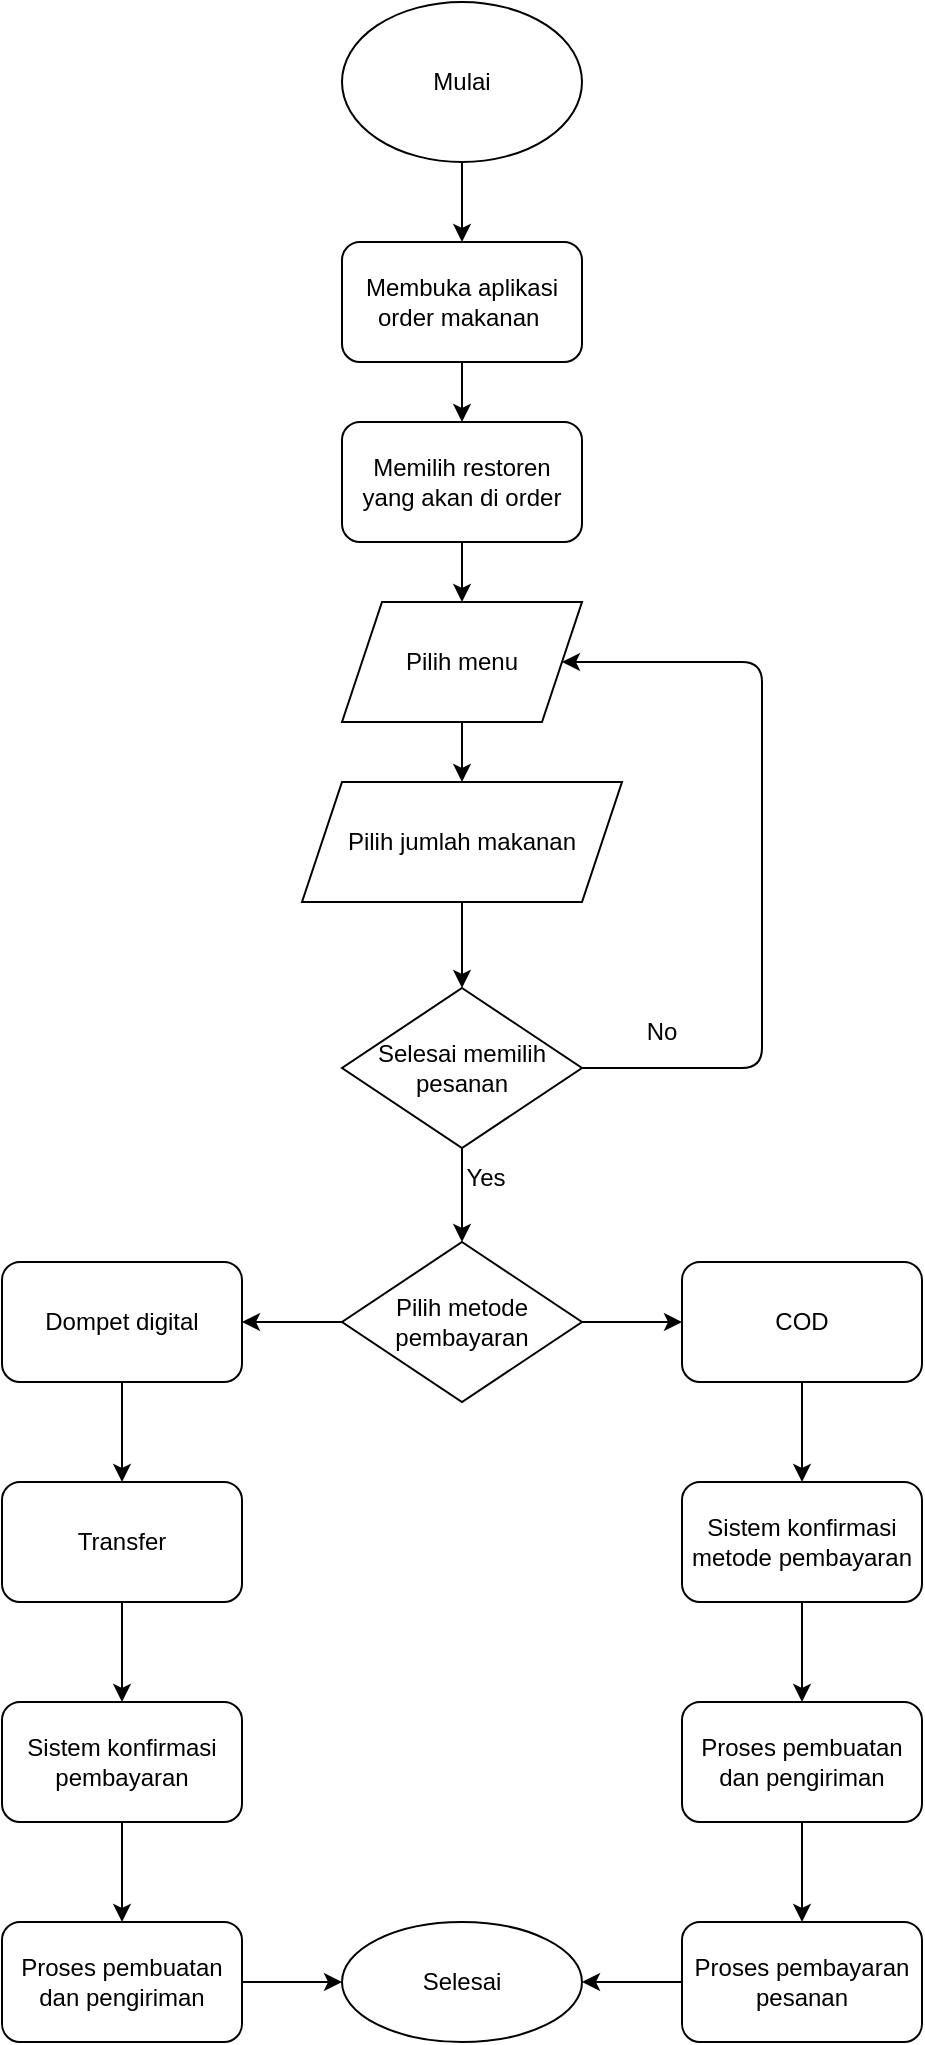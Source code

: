 <mxfile>
    <diagram id="UtM8eiqQJST5jcd6NU3S" name="Page-1">
        <mxGraphModel dx="583" dy="242" grid="1" gridSize="10" guides="1" tooltips="1" connect="1" arrows="1" fold="1" page="1" pageScale="1" pageWidth="850" pageHeight="1100" math="0" shadow="0">
            <root>
                <mxCell id="0"/>
                <mxCell id="1" parent="0"/>
                <mxCell id="5" value="" style="edgeStyle=none;html=1;" edge="1" parent="1" source="2" target="4">
                    <mxGeometry relative="1" as="geometry"/>
                </mxCell>
                <mxCell id="2" value="Mulai" style="ellipse;whiteSpace=wrap;html=1;" vertex="1" parent="1">
                    <mxGeometry x="220" y="120" width="120" height="80" as="geometry"/>
                </mxCell>
                <mxCell id="9" value="" style="edgeStyle=none;html=1;" edge="1" parent="1" source="4" target="6">
                    <mxGeometry relative="1" as="geometry"/>
                </mxCell>
                <mxCell id="4" value="Membuka aplikasi order makanan&amp;nbsp;" style="rounded=1;whiteSpace=wrap;html=1;" vertex="1" parent="1">
                    <mxGeometry x="220" y="240" width="120" height="60" as="geometry"/>
                </mxCell>
                <mxCell id="13" value="" style="edgeStyle=none;html=1;" edge="1" parent="1" source="6" target="10">
                    <mxGeometry relative="1" as="geometry"/>
                </mxCell>
                <mxCell id="6" value="Memilih restoren yang akan di order" style="rounded=1;whiteSpace=wrap;html=1;" vertex="1" parent="1">
                    <mxGeometry x="220" y="330" width="120" height="60" as="geometry"/>
                </mxCell>
                <mxCell id="15" value="" style="edgeStyle=none;html=1;" edge="1" parent="1" source="10" target="14">
                    <mxGeometry relative="1" as="geometry"/>
                </mxCell>
                <mxCell id="10" value="Pilih menu" style="shape=parallelogram;perimeter=parallelogramPerimeter;whiteSpace=wrap;html=1;fixedSize=1;" vertex="1" parent="1">
                    <mxGeometry x="220" y="420" width="120" height="60" as="geometry"/>
                </mxCell>
                <mxCell id="30" value="" style="edgeStyle=none;html=1;" edge="1" parent="1" source="14" target="18">
                    <mxGeometry relative="1" as="geometry"/>
                </mxCell>
                <mxCell id="14" value="Pilih jumlah makanan" style="shape=parallelogram;perimeter=parallelogramPerimeter;whiteSpace=wrap;html=1;fixedSize=1;" vertex="1" parent="1">
                    <mxGeometry x="200" y="510" width="160" height="60" as="geometry"/>
                </mxCell>
                <mxCell id="22" value="" style="edgeStyle=none;html=1;" edge="1" parent="1" source="18" target="21">
                    <mxGeometry relative="1" as="geometry"/>
                </mxCell>
                <mxCell id="18" value="Selesai memilih pesanan" style="rhombus;whiteSpace=wrap;html=1;" vertex="1" parent="1">
                    <mxGeometry x="220" y="613" width="120" height="80" as="geometry"/>
                </mxCell>
                <mxCell id="19" value="" style="endArrow=classic;html=1;exitX=1;exitY=0.5;exitDx=0;exitDy=0;entryX=1;entryY=0.5;entryDx=0;entryDy=0;" edge="1" parent="1" source="18" target="10">
                    <mxGeometry width="50" height="50" relative="1" as="geometry">
                        <mxPoint x="280" y="540" as="sourcePoint"/>
                        <mxPoint x="330" y="490" as="targetPoint"/>
                        <Array as="points">
                            <mxPoint x="430" y="653"/>
                            <mxPoint x="430" y="450"/>
                        </Array>
                    </mxGeometry>
                </mxCell>
                <mxCell id="20" value="No" style="text;html=1;strokeColor=none;fillColor=none;align=center;verticalAlign=middle;whiteSpace=wrap;rounded=0;" vertex="1" parent="1">
                    <mxGeometry x="350" y="620" width="60" height="30" as="geometry"/>
                </mxCell>
                <mxCell id="26" value="" style="edgeStyle=none;html=1;" edge="1" parent="1" source="21" target="24">
                    <mxGeometry relative="1" as="geometry"/>
                </mxCell>
                <mxCell id="34" value="" style="edgeStyle=none;html=1;" edge="1" parent="1" source="21" target="33">
                    <mxGeometry relative="1" as="geometry"/>
                </mxCell>
                <mxCell id="21" value="Pilih metode pembayaran" style="rhombus;whiteSpace=wrap;html=1;" vertex="1" parent="1">
                    <mxGeometry x="220" y="740" width="120" height="80" as="geometry"/>
                </mxCell>
                <mxCell id="23" value="Yes" style="text;html=1;strokeColor=none;fillColor=none;align=center;verticalAlign=middle;whiteSpace=wrap;rounded=0;" vertex="1" parent="1">
                    <mxGeometry x="262" y="693" width="60" height="30" as="geometry"/>
                </mxCell>
                <mxCell id="28" value="" style="edgeStyle=none;html=1;" edge="1" parent="1" source="24" target="27">
                    <mxGeometry relative="1" as="geometry"/>
                </mxCell>
                <mxCell id="24" value="Dompet digital" style="rounded=1;whiteSpace=wrap;html=1;" vertex="1" parent="1">
                    <mxGeometry x="50" y="750" width="120" height="60" as="geometry"/>
                </mxCell>
                <mxCell id="32" value="" style="edgeStyle=none;html=1;" edge="1" parent="1" source="27" target="31">
                    <mxGeometry relative="1" as="geometry"/>
                </mxCell>
                <mxCell id="27" value="Transfer" style="whiteSpace=wrap;html=1;rounded=1;" vertex="1" parent="1">
                    <mxGeometry x="50" y="860" width="120" height="60" as="geometry"/>
                </mxCell>
                <mxCell id="44" value="" style="edgeStyle=none;html=1;" edge="1" parent="1" source="31" target="43">
                    <mxGeometry relative="1" as="geometry"/>
                </mxCell>
                <mxCell id="31" value="Sistem konfirmasi pembayaran" style="whiteSpace=wrap;html=1;rounded=1;" vertex="1" parent="1">
                    <mxGeometry x="50" y="970" width="120" height="60" as="geometry"/>
                </mxCell>
                <mxCell id="36" value="" style="edgeStyle=none;html=1;" edge="1" parent="1" source="33" target="35">
                    <mxGeometry relative="1" as="geometry"/>
                </mxCell>
                <mxCell id="33" value="COD" style="rounded=1;whiteSpace=wrap;html=1;" vertex="1" parent="1">
                    <mxGeometry x="390" y="750" width="120" height="60" as="geometry"/>
                </mxCell>
                <mxCell id="40" value="" style="edgeStyle=none;html=1;" edge="1" parent="1" source="35" target="39">
                    <mxGeometry relative="1" as="geometry"/>
                </mxCell>
                <mxCell id="35" value="Sistem konfirmasi metode pembayaran" style="rounded=1;whiteSpace=wrap;html=1;" vertex="1" parent="1">
                    <mxGeometry x="390" y="860" width="120" height="60" as="geometry"/>
                </mxCell>
                <mxCell id="37" value="Selesai" style="ellipse;whiteSpace=wrap;html=1;rounded=1;" vertex="1" parent="1">
                    <mxGeometry x="220" y="1080" width="120" height="60" as="geometry"/>
                </mxCell>
                <mxCell id="42" value="" style="edgeStyle=none;html=1;" edge="1" parent="1" source="39" target="41">
                    <mxGeometry relative="1" as="geometry"/>
                </mxCell>
                <mxCell id="39" value="Proses pembuatan dan pengiriman" style="rounded=1;whiteSpace=wrap;html=1;" vertex="1" parent="1">
                    <mxGeometry x="390" y="970" width="120" height="60" as="geometry"/>
                </mxCell>
                <mxCell id="46" value="" style="edgeStyle=none;html=1;" edge="1" parent="1" source="41" target="37">
                    <mxGeometry relative="1" as="geometry"/>
                </mxCell>
                <mxCell id="41" value="Proses pembayaran pesanan" style="rounded=1;whiteSpace=wrap;html=1;" vertex="1" parent="1">
                    <mxGeometry x="390" y="1080" width="120" height="60" as="geometry"/>
                </mxCell>
                <mxCell id="45" value="" style="edgeStyle=none;html=1;" edge="1" parent="1" source="43" target="37">
                    <mxGeometry relative="1" as="geometry"/>
                </mxCell>
                <mxCell id="43" value="&lt;span&gt;Proses pembuatan dan pengiriman&lt;/span&gt;" style="whiteSpace=wrap;html=1;rounded=1;" vertex="1" parent="1">
                    <mxGeometry x="50" y="1080" width="120" height="60" as="geometry"/>
                </mxCell>
            </root>
        </mxGraphModel>
    </diagram>
</mxfile>